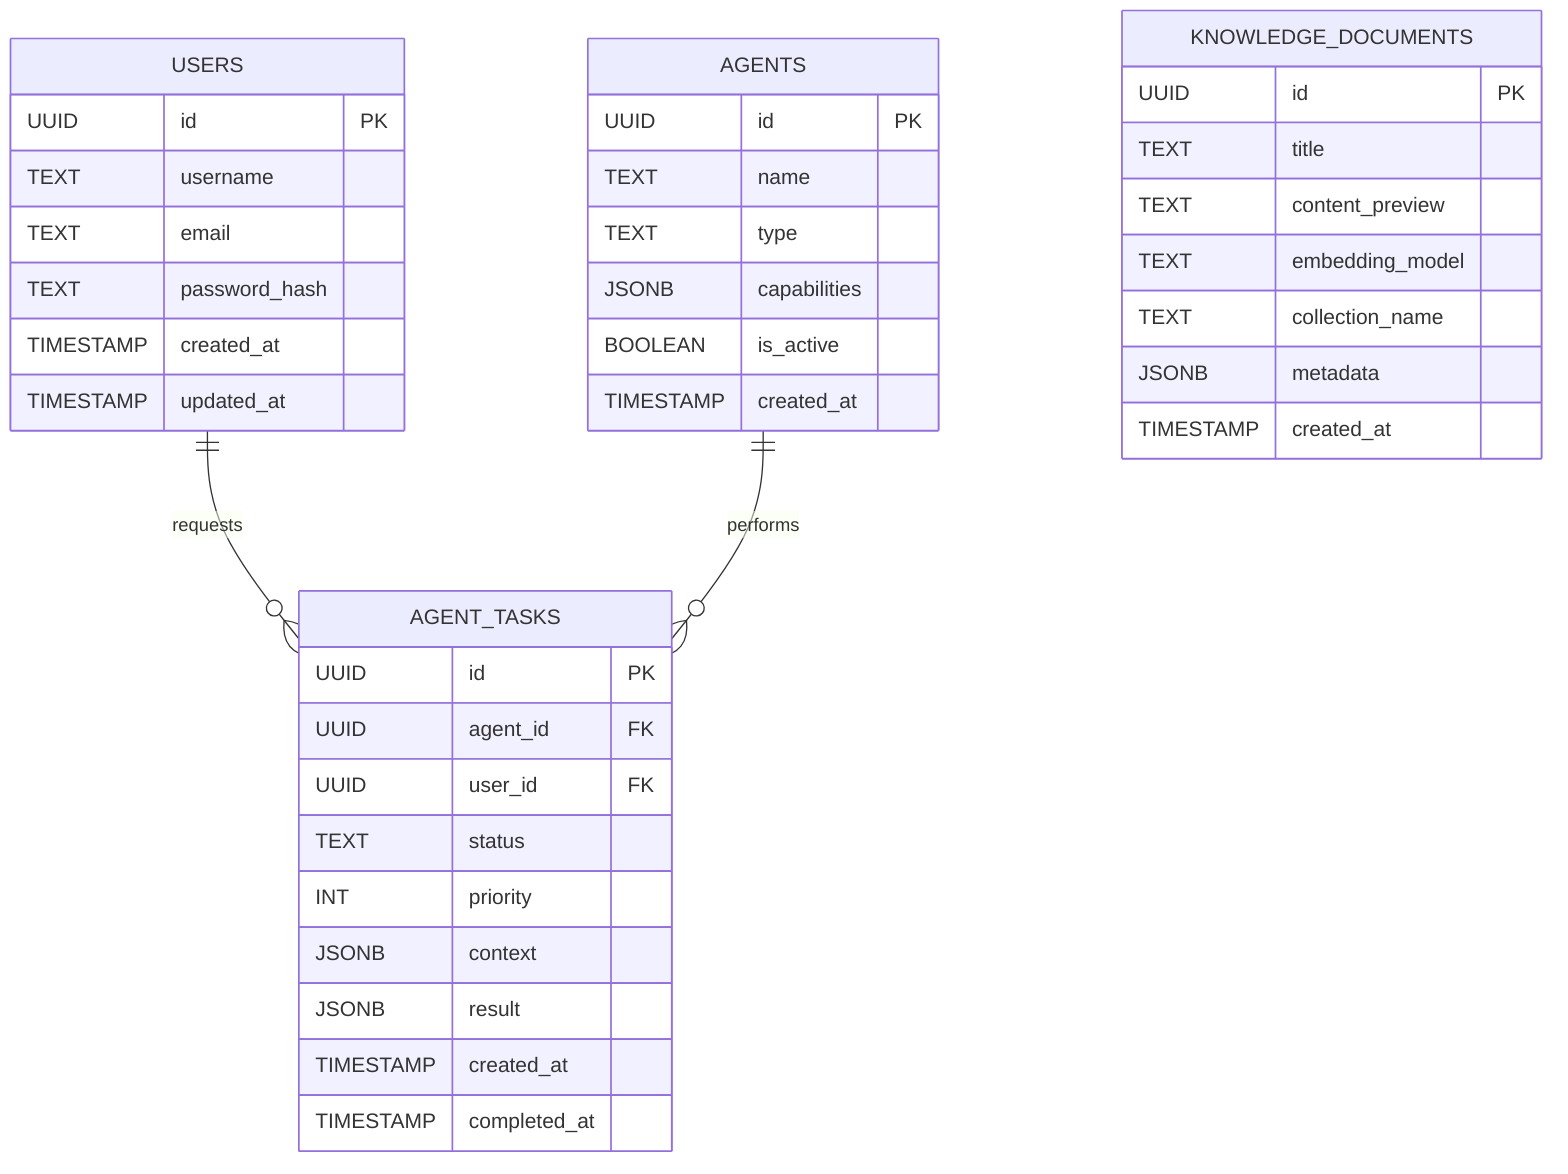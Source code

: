 erDiagram
  USERS {
    UUID id PK
    TEXT username
    TEXT email
    TEXT password_hash
    TIMESTAMP created_at
    TIMESTAMP updated_at
  }
  AGENTS {
    UUID id PK
    TEXT name
    TEXT type
    JSONB capabilities
    BOOLEAN is_active
    TIMESTAMP created_at
  }
  AGENT_TASKS {
    UUID id PK
    UUID agent_id FK
    UUID user_id FK
    TEXT status
    INT priority
    JSONB context
    JSONB result
    TIMESTAMP created_at
    TIMESTAMP completed_at
  }
  KNOWLEDGE_DOCUMENTS {
    UUID id PK
    TEXT title
    TEXT content_preview
    TEXT embedding_model
    TEXT collection_name
    JSONB metadata
    TIMESTAMP created_at
  }
  USERS ||--o{ AGENT_TASKS : requests
  AGENTS ||--o{ AGENT_TASKS : performs